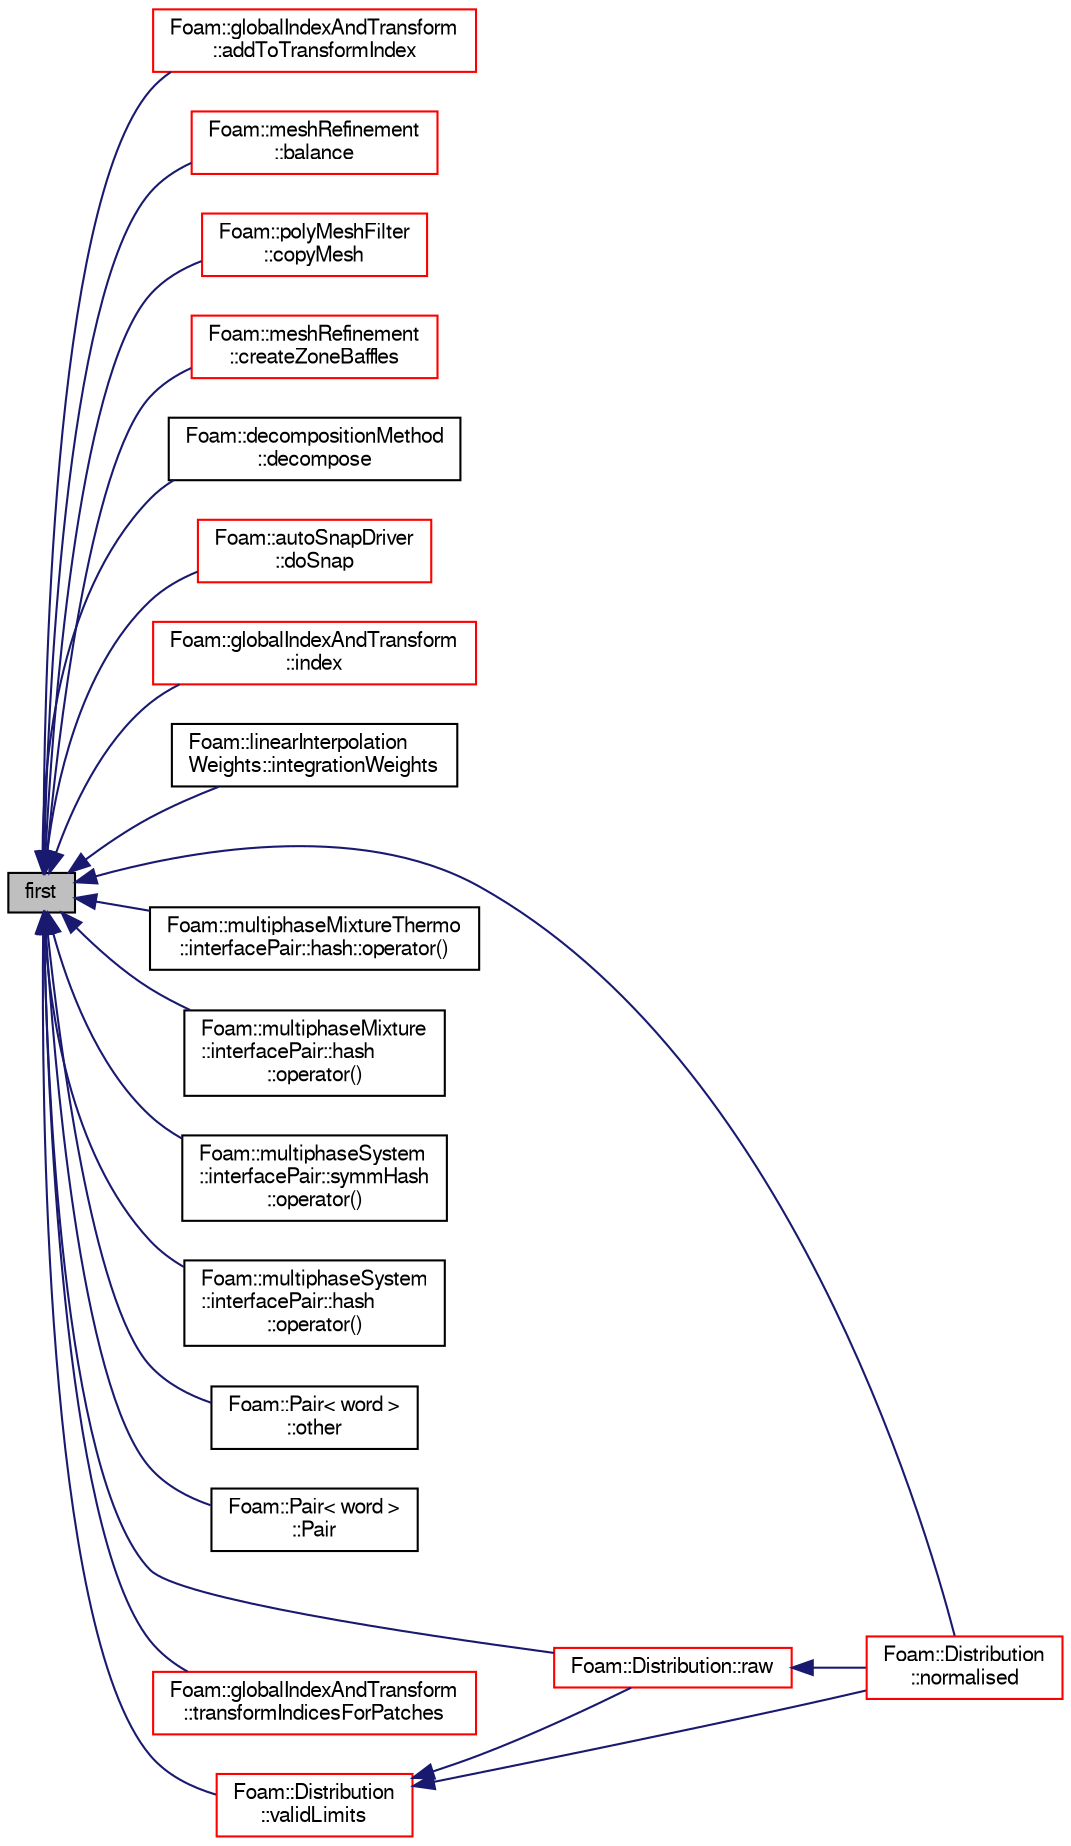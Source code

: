 digraph "first"
{
  bgcolor="transparent";
  edge [fontname="FreeSans",fontsize="10",labelfontname="FreeSans",labelfontsize="10"];
  node [fontname="FreeSans",fontsize="10",shape=record];
  rankdir="LR";
  Node9 [label="first",height=0.2,width=0.4,color="black", fillcolor="grey75", style="filled", fontcolor="black"];
  Node9 -> Node10 [dir="back",color="midnightblue",fontsize="10",style="solid",fontname="FreeSans"];
  Node10 [label="Foam::globalIndexAndTransform\l::addToTransformIndex",height=0.2,width=0.4,color="red",URL="$a27690.html#ae12df20b0dd6402143a55db4e120ff36",tooltip="Add patch transformation to transformIndex. Return new. "];
  Node9 -> Node12 [dir="back",color="midnightblue",fontsize="10",style="solid",fontname="FreeSans"];
  Node12 [label="Foam::meshRefinement\l::balance",height=0.2,width=0.4,color="red",URL="$a24662.html#a64feb4b7a4116efb2111d5adf88b50a3",tooltip="Redecompose according to cell count. "];
  Node9 -> Node19 [dir="back",color="midnightblue",fontsize="10",style="solid",fontname="FreeSans"];
  Node19 [label="Foam::polyMeshFilter\l::copyMesh",height=0.2,width=0.4,color="red",URL="$a21598.html#a6d46f578539dd45f89a6ea89738c75b5",tooltip="Return a copy of an fvMesh. "];
  Node9 -> Node16 [dir="back",color="midnightblue",fontsize="10",style="solid",fontname="FreeSans"];
  Node16 [label="Foam::meshRefinement\l::createZoneBaffles",height=0.2,width=0.4,color="red",URL="$a24662.html#a79af0bcc267d8fda8b3f4e683cac915b",tooltip="Create baffles for faces straddling zoned surfaces. Return. "];
  Node9 -> Node21 [dir="back",color="midnightblue",fontsize="10",style="solid",fontname="FreeSans"];
  Node21 [label="Foam::decompositionMethod\l::decompose",height=0.2,width=0.4,color="black",URL="$a28594.html#a9e5348f6d62778dc2721d9646d92c3d2"];
  Node9 -> Node22 [dir="back",color="midnightblue",fontsize="10",style="solid",fontname="FreeSans"];
  Node22 [label="Foam::autoSnapDriver\l::doSnap",height=0.2,width=0.4,color="red",URL="$a24622.html#adf0870a8be4483ecdb73b26b20d027ee"];
  Node9 -> Node34 [dir="back",color="midnightblue",fontsize="10",style="solid",fontname="FreeSans"];
  Node34 [label="Foam::globalIndexAndTransform\l::index",height=0.2,width=0.4,color="red",URL="$a27690.html#abca5287da59367ed8b030adc0a99b820",tooltip="Index carried by the object. "];
  Node9 -> Node38 [dir="back",color="midnightblue",fontsize="10",style="solid",fontname="FreeSans"];
  Node38 [label="Foam::linearInterpolation\lWeights::integrationWeights",height=0.2,width=0.4,color="black",URL="$a26754.html#a42dece8958c346b18f6386f075da8768",tooltip="Calculate weights and indices to calculate integrand of t1..t2. "];
  Node9 -> Node39 [dir="back",color="midnightblue",fontsize="10",style="solid",fontname="FreeSans"];
  Node39 [label="Foam::Distribution\l::normalised",height=0.2,width=0.4,color="red",URL="$a25886.html#afca6f7c7669c2f125c5b4760ed9ee1c2",tooltip="Return the normalised distribution (probability density) "];
  Node9 -> Node47 [dir="back",color="midnightblue",fontsize="10",style="solid",fontname="FreeSans"];
  Node47 [label="Foam::multiphaseMixtureThermo\l::interfacePair::hash::operator()",height=0.2,width=0.4,color="black",URL="$a31930.html#a936d85c68a115cd32ff301ccad5b1fc9"];
  Node9 -> Node48 [dir="back",color="midnightblue",fontsize="10",style="solid",fontname="FreeSans"];
  Node48 [label="Foam::multiphaseMixture\l::interfacePair::hash\l::operator()",height=0.2,width=0.4,color="black",URL="$a32086.html#a936d85c68a115cd32ff301ccad5b1fc9"];
  Node9 -> Node49 [dir="back",color="midnightblue",fontsize="10",style="solid",fontname="FreeSans"];
  Node49 [label="Foam::multiphaseSystem\l::interfacePair::symmHash\l::operator()",height=0.2,width=0.4,color="black",URL="$a32070.html#a936d85c68a115cd32ff301ccad5b1fc9"];
  Node9 -> Node50 [dir="back",color="midnightblue",fontsize="10",style="solid",fontname="FreeSans"];
  Node50 [label="Foam::multiphaseSystem\l::interfacePair::hash\l::operator()",height=0.2,width=0.4,color="black",URL="$a32074.html#a936d85c68a115cd32ff301ccad5b1fc9"];
  Node9 -> Node51 [dir="back",color="midnightblue",fontsize="10",style="solid",fontname="FreeSans"];
  Node51 [label="Foam::Pair\< word \>\l::other",height=0.2,width=0.4,color="black",URL="$a27638.html#aa6818dc3a4d14b763c9ae21cdefd59a3",tooltip="Return other. "];
  Node9 -> Node52 [dir="back",color="midnightblue",fontsize="10",style="solid",fontname="FreeSans"];
  Node52 [label="Foam::Pair\< word \>\l::Pair",height=0.2,width=0.4,color="black",URL="$a27638.html#ab2954567b14e2f39fd86b58b1ecf5c40",tooltip="Construct from components. "];
  Node9 -> Node43 [dir="back",color="midnightblue",fontsize="10",style="solid",fontname="FreeSans"];
  Node43 [label="Foam::Distribution::raw",height=0.2,width=0.4,color="red",URL="$a25886.html#afb9d1727043dc3092b95717b885d99cc",tooltip="Return the distribution of the total bin weights. "];
  Node43 -> Node39 [dir="back",color="midnightblue",fontsize="10",style="solid",fontname="FreeSans"];
  Node9 -> Node53 [dir="back",color="midnightblue",fontsize="10",style="solid",fontname="FreeSans"];
  Node53 [label="Foam::globalIndexAndTransform\l::transformIndicesForPatches",height=0.2,width=0.4,color="red",URL="$a27690.html#a00076648153dc2996ad3ceebc7fd643b",tooltip="Access the all of the indices of the transform. "];
  Node9 -> Node57 [dir="back",color="midnightblue",fontsize="10",style="solid",fontname="FreeSans"];
  Node57 [label="Foam::Distribution\l::validLimits",height=0.2,width=0.4,color="red",URL="$a25886.html#ac8bcbc8e04161378829507e1262e695a",tooltip="Returns the indices of the first and last non-zero entries. "];
  Node57 -> Node39 [dir="back",color="midnightblue",fontsize="10",style="solid",fontname="FreeSans"];
  Node57 -> Node43 [dir="back",color="midnightblue",fontsize="10",style="solid",fontname="FreeSans"];
}
